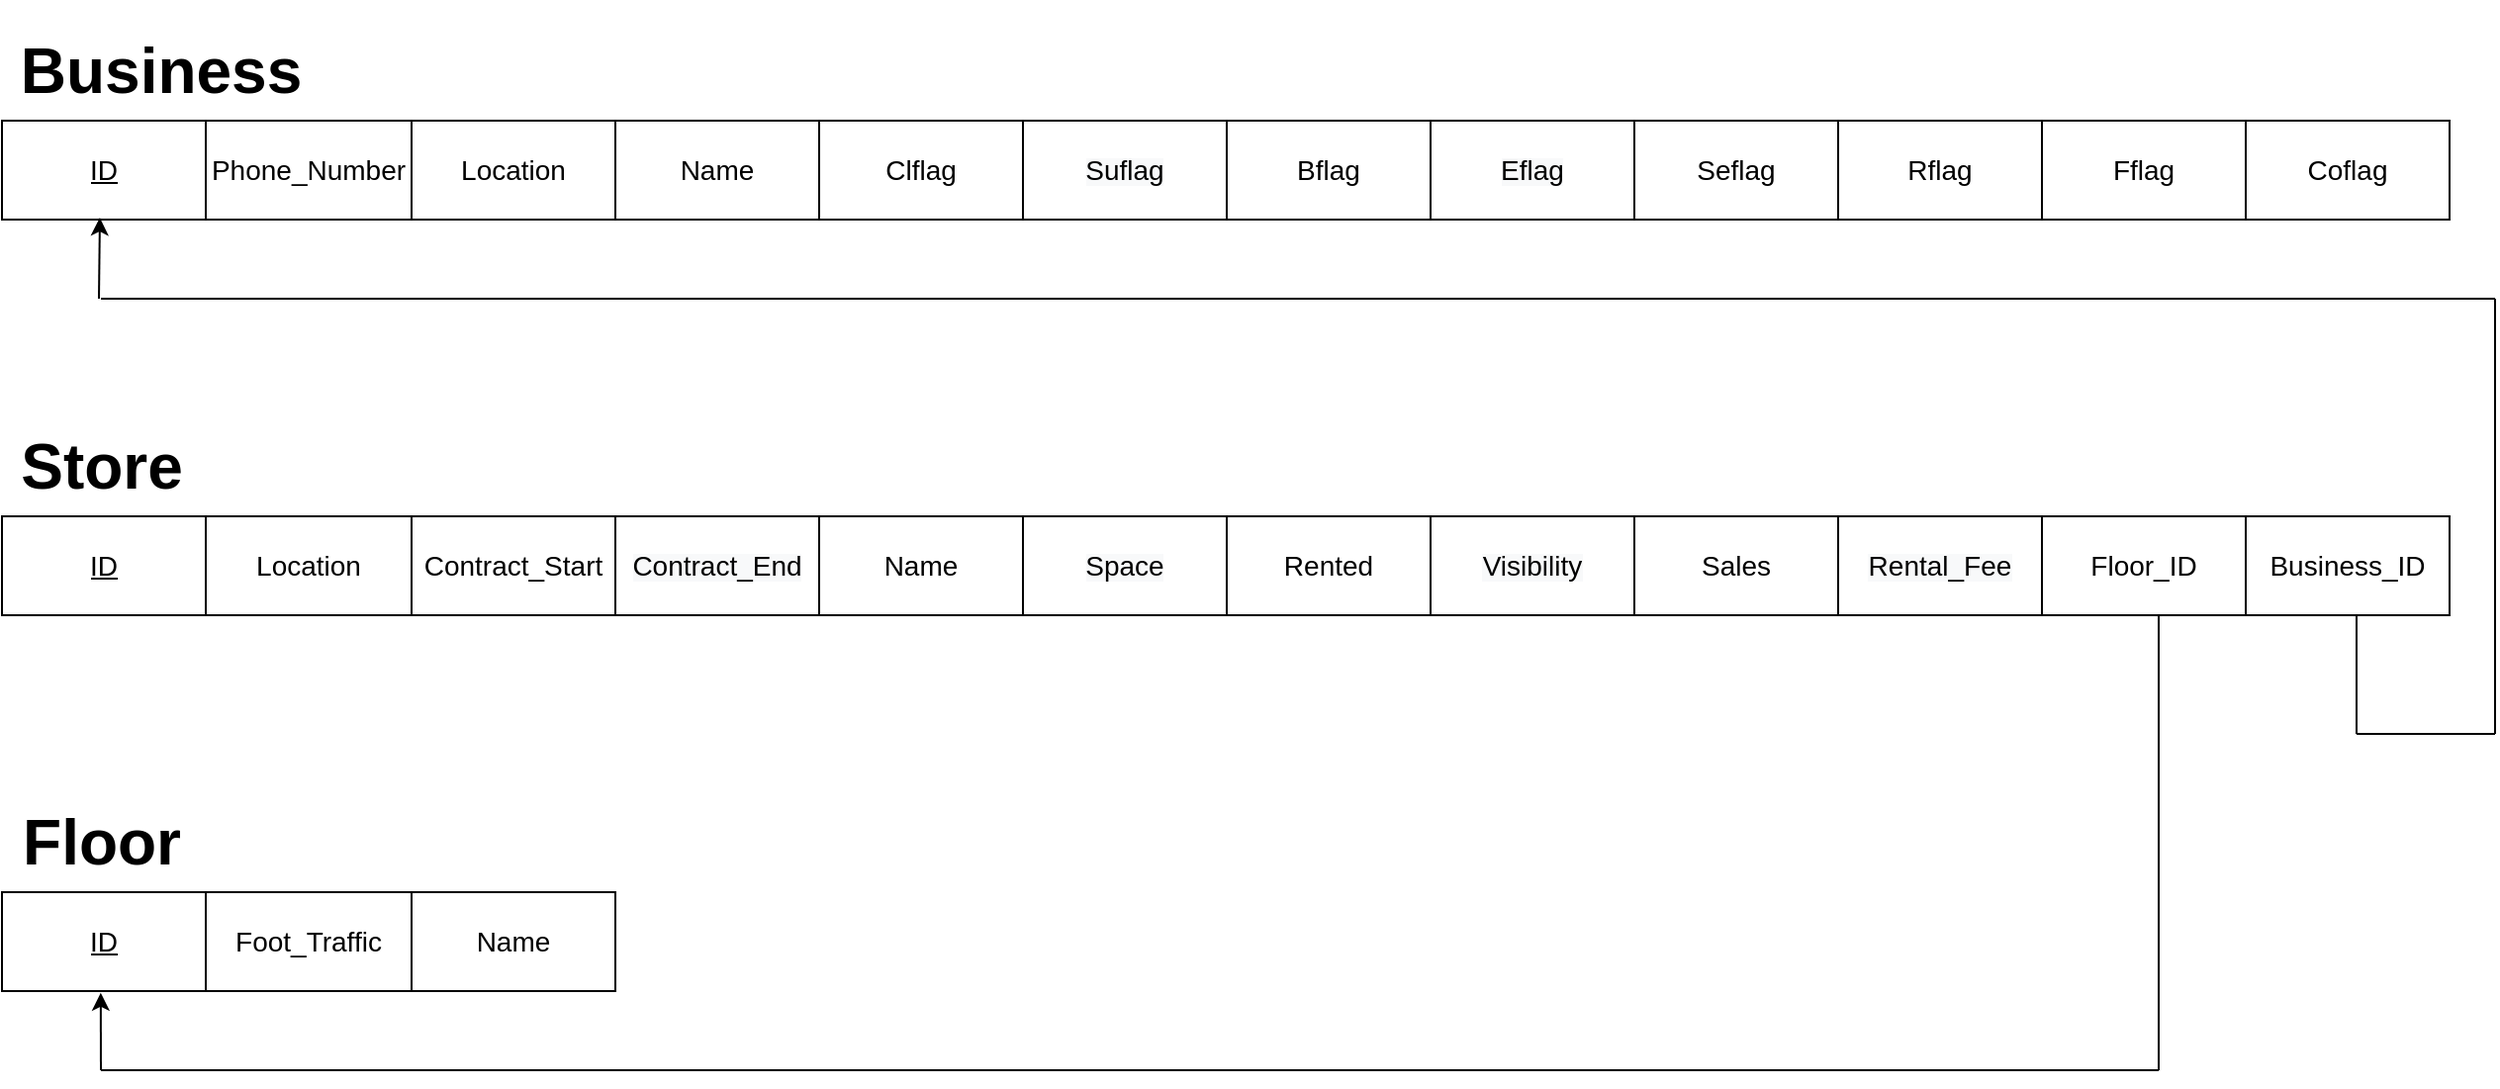 <mxfile version="14.1.2" type="device"><diagram id="QlJGs3mPaWMUQ_PePfeq" name="Page-1"><mxGraphModel dx="1983" dy="1143" grid="0" gridSize="10" guides="0" tooltips="1" connect="1" arrows="1" fold="1" page="0" pageScale="1" pageWidth="850" pageHeight="1100" math="0" shadow="0"><root><mxCell id="0"/><mxCell id="1" parent="0"/><mxCell id="MT9gpwut9oOv43M8Lgvu-1" value="" style="shape=table;html=1;whiteSpace=wrap;startSize=0;container=1;collapsible=0;childLayout=tableLayout;" vertex="1" parent="1"><mxGeometry x="10" y="360" width="1237" height="50" as="geometry"/></mxCell><mxCell id="MT9gpwut9oOv43M8Lgvu-2" value="" style="shape=partialRectangle;html=1;whiteSpace=wrap;collapsible=0;dropTarget=0;pointerEvents=0;fillColor=none;top=0;left=0;bottom=0;right=0;points=[[0,0.5],[1,0.5]];portConstraint=eastwest;" vertex="1" parent="MT9gpwut9oOv43M8Lgvu-1"><mxGeometry width="1237" height="50" as="geometry"/></mxCell><mxCell id="MT9gpwut9oOv43M8Lgvu-3" value="&lt;span&gt;&lt;font style=&quot;font-size: 14px&quot;&gt;&lt;u&gt;ID&lt;/u&gt;&lt;/font&gt;&lt;/span&gt;" style="shape=partialRectangle;html=1;whiteSpace=wrap;connectable=0;fillColor=none;top=0;left=0;bottom=0;right=0;overflow=hidden;" vertex="1" parent="MT9gpwut9oOv43M8Lgvu-2"><mxGeometry width="103" height="50" as="geometry"/></mxCell><mxCell id="MT9gpwut9oOv43M8Lgvu-4" value="&lt;span&gt;&lt;font style=&quot;font-size: 14px&quot;&gt;Location&lt;/font&gt;&lt;/span&gt;" style="shape=partialRectangle;html=1;whiteSpace=wrap;connectable=0;fillColor=none;top=0;left=0;bottom=0;right=0;overflow=hidden;" vertex="1" parent="MT9gpwut9oOv43M8Lgvu-2"><mxGeometry x="103" width="104" height="50" as="geometry"/></mxCell><mxCell id="MT9gpwut9oOv43M8Lgvu-5" value="&lt;span&gt;&lt;font style=&quot;font-size: 14px&quot;&gt;Contract_Start&lt;/font&gt;&lt;/span&gt;" style="shape=partialRectangle;html=1;whiteSpace=wrap;connectable=0;fillColor=none;top=0;left=0;bottom=0;right=0;overflow=hidden;" vertex="1" parent="MT9gpwut9oOv43M8Lgvu-2"><mxGeometry x="207" width="103" height="50" as="geometry"/></mxCell><mxCell id="MT9gpwut9oOv43M8Lgvu-14" value="&lt;span style=&quot;color: rgb(0 , 0 , 0) ; font-family: &amp;#34;helvetica&amp;#34; ; font-style: normal ; font-weight: 400 ; letter-spacing: normal ; text-align: center ; text-indent: 0px ; text-transform: none ; word-spacing: 0px ; background-color: rgb(248 , 249 , 250) ; display: inline ; float: none&quot;&gt;&lt;font style=&quot;font-size: 14px&quot;&gt;Contract_End&lt;/font&gt;&lt;/span&gt;" style="shape=partialRectangle;html=1;whiteSpace=wrap;connectable=0;fillColor=none;top=0;left=0;bottom=0;right=0;overflow=hidden;" vertex="1" parent="MT9gpwut9oOv43M8Lgvu-2"><mxGeometry x="310" width="103" height="50" as="geometry"/></mxCell><mxCell id="MT9gpwut9oOv43M8Lgvu-15" value="&lt;span&gt;&lt;font style=&quot;font-size: 14px&quot;&gt;Name&lt;/font&gt;&lt;/span&gt;" style="shape=partialRectangle;html=1;whiteSpace=wrap;connectable=0;fillColor=none;top=0;left=0;bottom=0;right=0;overflow=hidden;" vertex="1" parent="MT9gpwut9oOv43M8Lgvu-2"><mxGeometry x="413" width="103" height="50" as="geometry"/></mxCell><mxCell id="MT9gpwut9oOv43M8Lgvu-16" value="&lt;span style=&quot;color: rgb(0 , 0 , 0) ; font-family: &amp;#34;helvetica&amp;#34; ; font-style: normal ; font-weight: 400 ; letter-spacing: normal ; text-align: center ; text-indent: 0px ; text-transform: none ; word-spacing: 0px ; background-color: rgb(248 , 249 , 250) ; display: inline ; float: none&quot;&gt;&lt;font style=&quot;font-size: 14px&quot;&gt;Space&lt;/font&gt;&lt;/span&gt;" style="shape=partialRectangle;html=1;whiteSpace=wrap;connectable=0;fillColor=none;top=0;left=0;bottom=0;right=0;overflow=hidden;" vertex="1" parent="MT9gpwut9oOv43M8Lgvu-2"><mxGeometry x="516" width="103" height="50" as="geometry"/></mxCell><mxCell id="MT9gpwut9oOv43M8Lgvu-17" value="&lt;font style=&quot;font-size: 14px&quot;&gt;Rented&lt;/font&gt;" style="shape=partialRectangle;html=1;whiteSpace=wrap;connectable=0;fillColor=none;top=0;left=0;bottom=0;right=0;overflow=hidden;" vertex="1" parent="MT9gpwut9oOv43M8Lgvu-2"><mxGeometry x="619" width="103" height="50" as="geometry"/></mxCell><mxCell id="MT9gpwut9oOv43M8Lgvu-18" value="&lt;span style=&quot;color: rgb(0 , 0 , 0) ; font-family: &amp;#34;helvetica&amp;#34; ; font-style: normal ; font-weight: 400 ; letter-spacing: normal ; text-align: center ; text-indent: 0px ; text-transform: none ; word-spacing: 0px ; background-color: rgb(248 , 249 , 250) ; display: inline ; float: none&quot;&gt;&lt;font style=&quot;font-size: 14px&quot;&gt;Visibility&lt;/font&gt;&lt;/span&gt;" style="shape=partialRectangle;html=1;whiteSpace=wrap;connectable=0;fillColor=none;top=0;left=0;bottom=0;right=0;overflow=hidden;" vertex="1" parent="MT9gpwut9oOv43M8Lgvu-2"><mxGeometry x="722" width="103" height="50" as="geometry"/></mxCell><mxCell id="MT9gpwut9oOv43M8Lgvu-19" value="&lt;font style=&quot;font-size: 14px&quot;&gt;Sales&lt;/font&gt;" style="shape=partialRectangle;html=1;whiteSpace=wrap;connectable=0;fillColor=none;top=0;left=0;bottom=0;right=0;overflow=hidden;" vertex="1" parent="MT9gpwut9oOv43M8Lgvu-2"><mxGeometry x="825" width="103" height="50" as="geometry"/></mxCell><mxCell id="MT9gpwut9oOv43M8Lgvu-20" value="&lt;span style=&quot;color: rgb(0 , 0 , 0) ; font-style: normal ; font-weight: 400 ; letter-spacing: normal ; text-align: center ; text-indent: 0px ; text-transform: none ; word-spacing: 0px ; font-family: &amp;#34;helvetica&amp;#34; ; background-color: rgb(248 , 249 , 250) ; display: inline ; float: none&quot;&gt;&lt;font style=&quot;font-size: 14px&quot;&gt;Rental_Fee&lt;/font&gt;&lt;/span&gt;" style="shape=partialRectangle;html=1;whiteSpace=wrap;connectable=0;fillColor=none;top=0;left=0;bottom=0;right=0;overflow=hidden;" vertex="1" parent="MT9gpwut9oOv43M8Lgvu-2"><mxGeometry x="928" width="103" height="50" as="geometry"/></mxCell><mxCell id="MT9gpwut9oOv43M8Lgvu-22" value="&lt;span style=&quot;font-size: 14px&quot;&gt;Floor_ID&lt;/span&gt;" style="shape=partialRectangle;html=1;whiteSpace=wrap;connectable=0;fillColor=none;top=0;left=0;bottom=0;right=0;overflow=hidden;" vertex="1" parent="MT9gpwut9oOv43M8Lgvu-2"><mxGeometry x="1031" width="103" height="50" as="geometry"/></mxCell><mxCell id="MT9gpwut9oOv43M8Lgvu-21" value="&lt;font style=&quot;font-size: 14px&quot;&gt;Business_ID&lt;/font&gt;" style="shape=partialRectangle;html=1;whiteSpace=wrap;connectable=0;fillColor=none;top=0;left=0;bottom=0;right=0;overflow=hidden;" vertex="1" parent="MT9gpwut9oOv43M8Lgvu-2"><mxGeometry x="1134" width="103" height="50" as="geometry"/></mxCell><mxCell id="MT9gpwut9oOv43M8Lgvu-23" value="&lt;h1&gt;&lt;font style=&quot;font-size: 32px&quot;&gt;Store&lt;/font&gt;&lt;/h1&gt;" style="text;html=1;align=center;verticalAlign=middle;resizable=0;points=[];autosize=1;" vertex="1" parent="1"><mxGeometry x="10" y="310" width="100" height="50" as="geometry"/></mxCell><mxCell id="MT9gpwut9oOv43M8Lgvu-51" value="&lt;h1&gt;&lt;font style=&quot;font-size: 32px&quot;&gt;Business&lt;/font&gt;&lt;/h1&gt;" style="text;html=1;align=center;verticalAlign=middle;resizable=0;points=[];autosize=1;" vertex="1" parent="1"><mxGeometry x="10" y="110" width="160" height="50" as="geometry"/></mxCell><mxCell id="MT9gpwut9oOv43M8Lgvu-57" value="" style="shape=table;html=1;whiteSpace=wrap;startSize=0;container=1;collapsible=0;childLayout=tableLayout;" vertex="1" parent="1"><mxGeometry x="10" y="550" width="310" height="50" as="geometry"/></mxCell><mxCell id="MT9gpwut9oOv43M8Lgvu-58" value="" style="shape=partialRectangle;html=1;whiteSpace=wrap;collapsible=0;dropTarget=0;pointerEvents=0;fillColor=none;top=0;left=0;bottom=0;right=0;points=[[0,0.5],[1,0.5]];portConstraint=eastwest;" vertex="1" parent="MT9gpwut9oOv43M8Lgvu-57"><mxGeometry width="310" height="50" as="geometry"/></mxCell><mxCell id="MT9gpwut9oOv43M8Lgvu-59" value="&lt;span&gt;&lt;font style=&quot;font-size: 14px&quot;&gt;&lt;u&gt;ID&lt;/u&gt;&lt;/font&gt;&lt;/span&gt;" style="shape=partialRectangle;html=1;whiteSpace=wrap;connectable=0;fillColor=none;top=0;left=0;bottom=0;right=0;overflow=hidden;" vertex="1" parent="MT9gpwut9oOv43M8Lgvu-58"><mxGeometry width="103" height="50" as="geometry"/></mxCell><mxCell id="MT9gpwut9oOv43M8Lgvu-60" value="&lt;font style=&quot;font-size: 14px&quot;&gt;Foot_Traffic&lt;/font&gt;" style="shape=partialRectangle;html=1;whiteSpace=wrap;connectable=0;fillColor=none;top=0;left=0;bottom=0;right=0;overflow=hidden;" vertex="1" parent="MT9gpwut9oOv43M8Lgvu-58"><mxGeometry x="103" width="104" height="50" as="geometry"/></mxCell><mxCell id="MT9gpwut9oOv43M8Lgvu-62" value="&lt;font style=&quot;font-size: 14px&quot;&gt;Name&lt;/font&gt;" style="shape=partialRectangle;html=1;whiteSpace=wrap;connectable=0;fillColor=none;top=0;left=0;bottom=0;right=0;overflow=hidden;" vertex="1" parent="MT9gpwut9oOv43M8Lgvu-58"><mxGeometry x="207" width="103" height="50" as="geometry"/></mxCell><mxCell id="MT9gpwut9oOv43M8Lgvu-71" value="&lt;h1&gt;&lt;font style=&quot;font-size: 32px&quot;&gt;Floor&lt;/font&gt;&lt;/h1&gt;" style="text;html=1;align=center;verticalAlign=middle;resizable=0;points=[];autosize=1;" vertex="1" parent="1"><mxGeometry x="10" y="500" width="100" height="50" as="geometry"/></mxCell><mxCell id="MT9gpwut9oOv43M8Lgvu-74" value="" style="shape=table;html=1;whiteSpace=wrap;startSize=0;container=1;collapsible=0;childLayout=tableLayout;" vertex="1" parent="1"><mxGeometry x="10" y="160" width="1237" height="50" as="geometry"/></mxCell><mxCell id="MT9gpwut9oOv43M8Lgvu-75" value="" style="shape=partialRectangle;html=1;whiteSpace=wrap;collapsible=0;dropTarget=0;pointerEvents=0;fillColor=none;top=0;left=0;bottom=0;right=0;points=[[0,0.5],[1,0.5]];portConstraint=eastwest;" vertex="1" parent="MT9gpwut9oOv43M8Lgvu-74"><mxGeometry width="1237" height="50" as="geometry"/></mxCell><mxCell id="MT9gpwut9oOv43M8Lgvu-76" value="&lt;span&gt;&lt;font style=&quot;font-size: 14px&quot;&gt;&lt;u&gt;ID&lt;/u&gt;&lt;/font&gt;&lt;/span&gt;" style="shape=partialRectangle;html=1;whiteSpace=wrap;connectable=0;fillColor=none;top=0;left=0;bottom=0;right=0;overflow=hidden;" vertex="1" parent="MT9gpwut9oOv43M8Lgvu-75"><mxGeometry width="103" height="50" as="geometry"/></mxCell><mxCell id="MT9gpwut9oOv43M8Lgvu-77" value="&lt;font style=&quot;font-size: 14px&quot;&gt;Phone_Number&lt;/font&gt;" style="shape=partialRectangle;html=1;whiteSpace=wrap;connectable=0;fillColor=none;top=0;left=0;bottom=0;right=0;overflow=hidden;" vertex="1" parent="MT9gpwut9oOv43M8Lgvu-75"><mxGeometry x="103" width="104" height="50" as="geometry"/></mxCell><mxCell id="MT9gpwut9oOv43M8Lgvu-78" value="&lt;font style=&quot;font-size: 14px&quot;&gt;Location&lt;/font&gt;" style="shape=partialRectangle;html=1;whiteSpace=wrap;connectable=0;fillColor=none;top=0;left=0;bottom=0;right=0;overflow=hidden;" vertex="1" parent="MT9gpwut9oOv43M8Lgvu-75"><mxGeometry x="207" width="103" height="50" as="geometry"/></mxCell><mxCell id="MT9gpwut9oOv43M8Lgvu-79" value="&lt;font style=&quot;font-size: 14px&quot;&gt;Name&lt;/font&gt;" style="shape=partialRectangle;html=1;whiteSpace=wrap;connectable=0;fillColor=none;top=0;left=0;bottom=0;right=0;overflow=hidden;" vertex="1" parent="MT9gpwut9oOv43M8Lgvu-75"><mxGeometry x="310" width="103" height="50" as="geometry"/></mxCell><mxCell id="MT9gpwut9oOv43M8Lgvu-80" value="&lt;span&gt;&lt;font style=&quot;font-size: 14px&quot;&gt;Clflag&lt;/font&gt;&lt;/span&gt;" style="shape=partialRectangle;html=1;whiteSpace=wrap;connectable=0;fillColor=none;top=0;left=0;bottom=0;right=0;overflow=hidden;" vertex="1" parent="MT9gpwut9oOv43M8Lgvu-75"><mxGeometry x="413" width="103" height="50" as="geometry"/></mxCell><mxCell id="MT9gpwut9oOv43M8Lgvu-81" value="&lt;span style=&quot;color: rgb(0 , 0 , 0) ; font-family: &amp;#34;helvetica&amp;#34; ; font-style: normal ; font-weight: 400 ; letter-spacing: normal ; text-align: center ; text-indent: 0px ; text-transform: none ; word-spacing: 0px ; background-color: rgb(248 , 249 , 250) ; display: inline ; float: none&quot;&gt;&lt;font style=&quot;font-size: 14px&quot;&gt;Suflag&lt;/font&gt;&lt;/span&gt;" style="shape=partialRectangle;html=1;whiteSpace=wrap;connectable=0;fillColor=none;top=0;left=0;bottom=0;right=0;overflow=hidden;" vertex="1" parent="MT9gpwut9oOv43M8Lgvu-75"><mxGeometry x="516" width="103" height="50" as="geometry"/></mxCell><mxCell id="MT9gpwut9oOv43M8Lgvu-82" value="&lt;font style=&quot;font-size: 14px&quot;&gt;Bflag&lt;/font&gt;" style="shape=partialRectangle;html=1;whiteSpace=wrap;connectable=0;fillColor=none;top=0;left=0;bottom=0;right=0;overflow=hidden;" vertex="1" parent="MT9gpwut9oOv43M8Lgvu-75"><mxGeometry x="619" width="103" height="50" as="geometry"/></mxCell><mxCell id="MT9gpwut9oOv43M8Lgvu-83" value="&lt;span style=&quot;color: rgb(0 , 0 , 0) ; font-family: &amp;#34;helvetica&amp;#34; ; font-style: normal ; font-weight: 400 ; letter-spacing: normal ; text-align: center ; text-indent: 0px ; text-transform: none ; word-spacing: 0px ; background-color: rgb(248 , 249 , 250) ; display: inline ; float: none&quot;&gt;&lt;font style=&quot;font-size: 14px&quot;&gt;Eflag&lt;/font&gt;&lt;/span&gt;" style="shape=partialRectangle;html=1;whiteSpace=wrap;connectable=0;fillColor=none;top=0;left=0;bottom=0;right=0;overflow=hidden;" vertex="1" parent="MT9gpwut9oOv43M8Lgvu-75"><mxGeometry x="722" width="103" height="50" as="geometry"/></mxCell><mxCell id="MT9gpwut9oOv43M8Lgvu-84" value="&lt;font style=&quot;font-size: 14px&quot;&gt;Seflag&lt;/font&gt;" style="shape=partialRectangle;html=1;whiteSpace=wrap;connectable=0;fillColor=none;top=0;left=0;bottom=0;right=0;overflow=hidden;" vertex="1" parent="MT9gpwut9oOv43M8Lgvu-75"><mxGeometry x="825" width="103" height="50" as="geometry"/></mxCell><mxCell id="MT9gpwut9oOv43M8Lgvu-85" value="&lt;font style=&quot;font-size: 14px&quot;&gt;Rflag&lt;/font&gt;" style="shape=partialRectangle;html=1;whiteSpace=wrap;connectable=0;fillColor=none;top=0;left=0;bottom=0;right=0;overflow=hidden;" vertex="1" parent="MT9gpwut9oOv43M8Lgvu-75"><mxGeometry x="928" width="103" height="50" as="geometry"/></mxCell><mxCell id="MT9gpwut9oOv43M8Lgvu-86" value="&lt;font style=&quot;font-size: 14px&quot;&gt;Fflag&lt;/font&gt;" style="shape=partialRectangle;html=1;whiteSpace=wrap;connectable=0;fillColor=none;top=0;left=0;bottom=0;right=0;overflow=hidden;" vertex="1" parent="MT9gpwut9oOv43M8Lgvu-75"><mxGeometry x="1031" width="103" height="50" as="geometry"/></mxCell><mxCell id="MT9gpwut9oOv43M8Lgvu-87" value="&lt;font style=&quot;font-size: 14px&quot;&gt;Coflag&lt;/font&gt;" style="shape=partialRectangle;html=1;whiteSpace=wrap;connectable=0;fillColor=none;top=0;left=0;bottom=0;right=0;overflow=hidden;" vertex="1" parent="MT9gpwut9oOv43M8Lgvu-75"><mxGeometry x="1134" width="103" height="50" as="geometry"/></mxCell><mxCell id="MT9gpwut9oOv43M8Lgvu-90" value="" style="endArrow=none;html=1;" edge="1" parent="1"><mxGeometry width="50" height="50" relative="1" as="geometry"><mxPoint x="1200" y="470" as="sourcePoint"/><mxPoint x="1200" y="410" as="targetPoint"/></mxGeometry></mxCell><mxCell id="MT9gpwut9oOv43M8Lgvu-91" value="" style="endArrow=none;html=1;" edge="1" parent="1"><mxGeometry width="50" height="50" relative="1" as="geometry"><mxPoint x="1270" y="470" as="sourcePoint"/><mxPoint x="1200" y="470" as="targetPoint"/></mxGeometry></mxCell><mxCell id="MT9gpwut9oOv43M8Lgvu-92" value="" style="endArrow=none;html=1;" edge="1" parent="1"><mxGeometry width="50" height="50" relative="1" as="geometry"><mxPoint x="1270" y="470" as="sourcePoint"/><mxPoint x="1270" y="250" as="targetPoint"/></mxGeometry></mxCell><mxCell id="MT9gpwut9oOv43M8Lgvu-93" value="" style="endArrow=none;html=1;" edge="1" parent="1"><mxGeometry width="50" height="50" relative="1" as="geometry"><mxPoint x="60" y="250" as="sourcePoint"/><mxPoint x="1270" y="250" as="targetPoint"/></mxGeometry></mxCell><mxCell id="MT9gpwut9oOv43M8Lgvu-94" value="" style="endArrow=classic;html=1;entryX=0.04;entryY=0.981;entryDx=0;entryDy=0;entryPerimeter=0;" edge="1" parent="1" target="MT9gpwut9oOv43M8Lgvu-75"><mxGeometry width="50" height="50" relative="1" as="geometry"><mxPoint x="59" y="250" as="sourcePoint"/><mxPoint x="110" y="210" as="targetPoint"/></mxGeometry></mxCell><mxCell id="MT9gpwut9oOv43M8Lgvu-95" value="" style="endArrow=none;html=1;" edge="1" parent="1"><mxGeometry width="50" height="50" relative="1" as="geometry"><mxPoint x="1100" y="640" as="sourcePoint"/><mxPoint x="1100.0" y="410" as="targetPoint"/></mxGeometry></mxCell><mxCell id="MT9gpwut9oOv43M8Lgvu-96" value="" style="endArrow=none;html=1;" edge="1" parent="1"><mxGeometry width="50" height="50" relative="1" as="geometry"><mxPoint x="1100.0" y="640" as="sourcePoint"/><mxPoint x="60" y="640" as="targetPoint"/></mxGeometry></mxCell><mxCell id="MT9gpwut9oOv43M8Lgvu-97" value="" style="endArrow=classic;html=1;entryX=0.161;entryY=1.018;entryDx=0;entryDy=0;entryPerimeter=0;" edge="1" parent="1" target="MT9gpwut9oOv43M8Lgvu-58"><mxGeometry width="50" height="50" relative="1" as="geometry"><mxPoint x="60" y="640" as="sourcePoint"/><mxPoint x="110" y="590" as="targetPoint"/></mxGeometry></mxCell></root></mxGraphModel></diagram></mxfile>